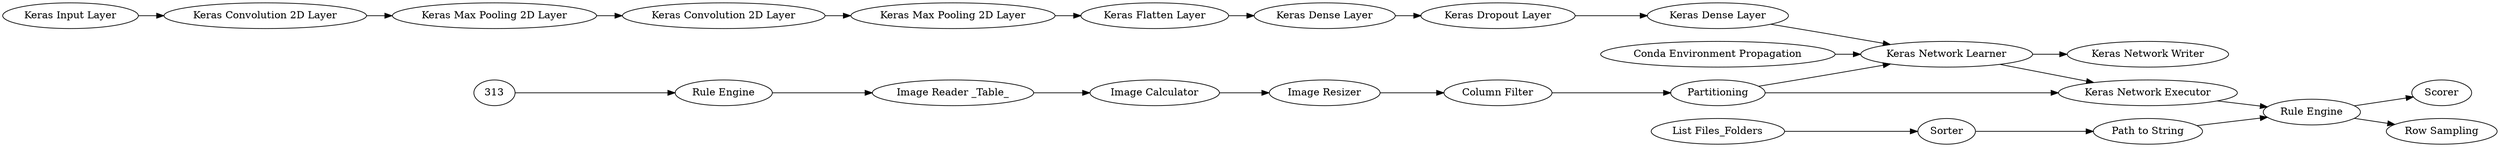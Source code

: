 digraph {
	225 [label="Keras Input Layer"]
	226 [label="Keras Convolution 2D Layer"]
	227 [label="Keras Max Pooling 2D Layer"]
	228 [label="Keras Convolution 2D Layer"]
	229 [label="Keras Max Pooling 2D Layer"]
	230 [label="Keras Flatten Layer"]
	231 [label="Keras Dense Layer"]
	232 [label="Keras Dropout Layer"]
	233 [label="Keras Dense Layer"]
	280 [label="Keras Network Learner"]
	284 [label="Keras Network Executor"]
	288 [label="Rule Engine"]
	289 [label=Scorer]
	312 [label="Image Resizer"]
	247 [label="Row Sampling"]
	252 [label=Sorter]
	285 [label="List Files_Folders"]
	286 [label="Path to String"]
	288 [label="Rule Engine"]
	314 [label="Image Calculator"]
	315 [label="Image Reader _Table_"]
	316 [label="Column Filter"]
	317 [label=Partitioning]
	318 [label="Keras Network Writer"]
	319 [label="Conda Environment Propagation"]
	320 [label="Rule Engine"]
	252 -> 286
	285 -> 252
	286 -> 288
	288 -> 247
	225 -> 226
	226 -> 227
	227 -> 228
	228 -> 229
	229 -> 230
	230 -> 231
	231 -> 232
	232 -> 233
	233 -> 280
	280 -> 284
	280 -> 318
	284 -> 288
	288 -> 289
	312 -> 316
	313 -> 320
	314 -> 312
	315 -> 314
	316 -> 317
	317 -> 284
	317 -> 280
	319 -> 280
	320 -> 315
	rankdir=LR
}
